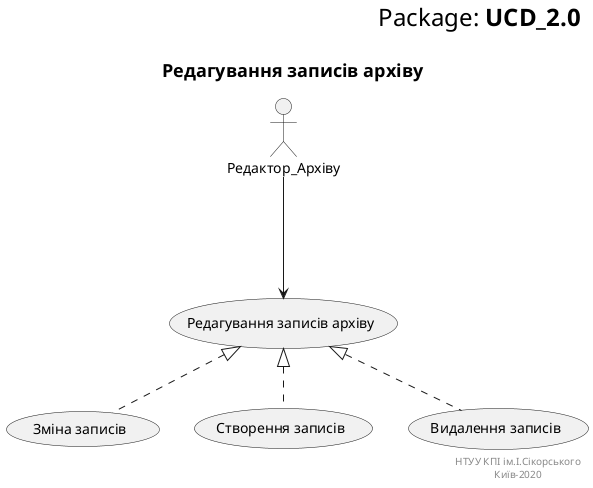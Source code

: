 @startuml
right header
<font size=24 color=black>Package: <b>UCD_2.0

end header

title
<font size=18 color=black> Редагування записів архіву
end title

actor Редактор_Архіву as Editor

usecase "Редагування записів архіву" as UC_00
usecase "Зміна записів" as UC_01
usecase "Створення записів" as UC_02
usecase "Видалення записів" as UC_03

Editor -down--> UC_00
UC_01 .u.|> UC_00
UC_02 .u.|> UC_00
UC_03 .u.|> UC_00

right footer
НТУУ КПІ ім.І.Сікорського
Київ-2020
end footer
@enduml

